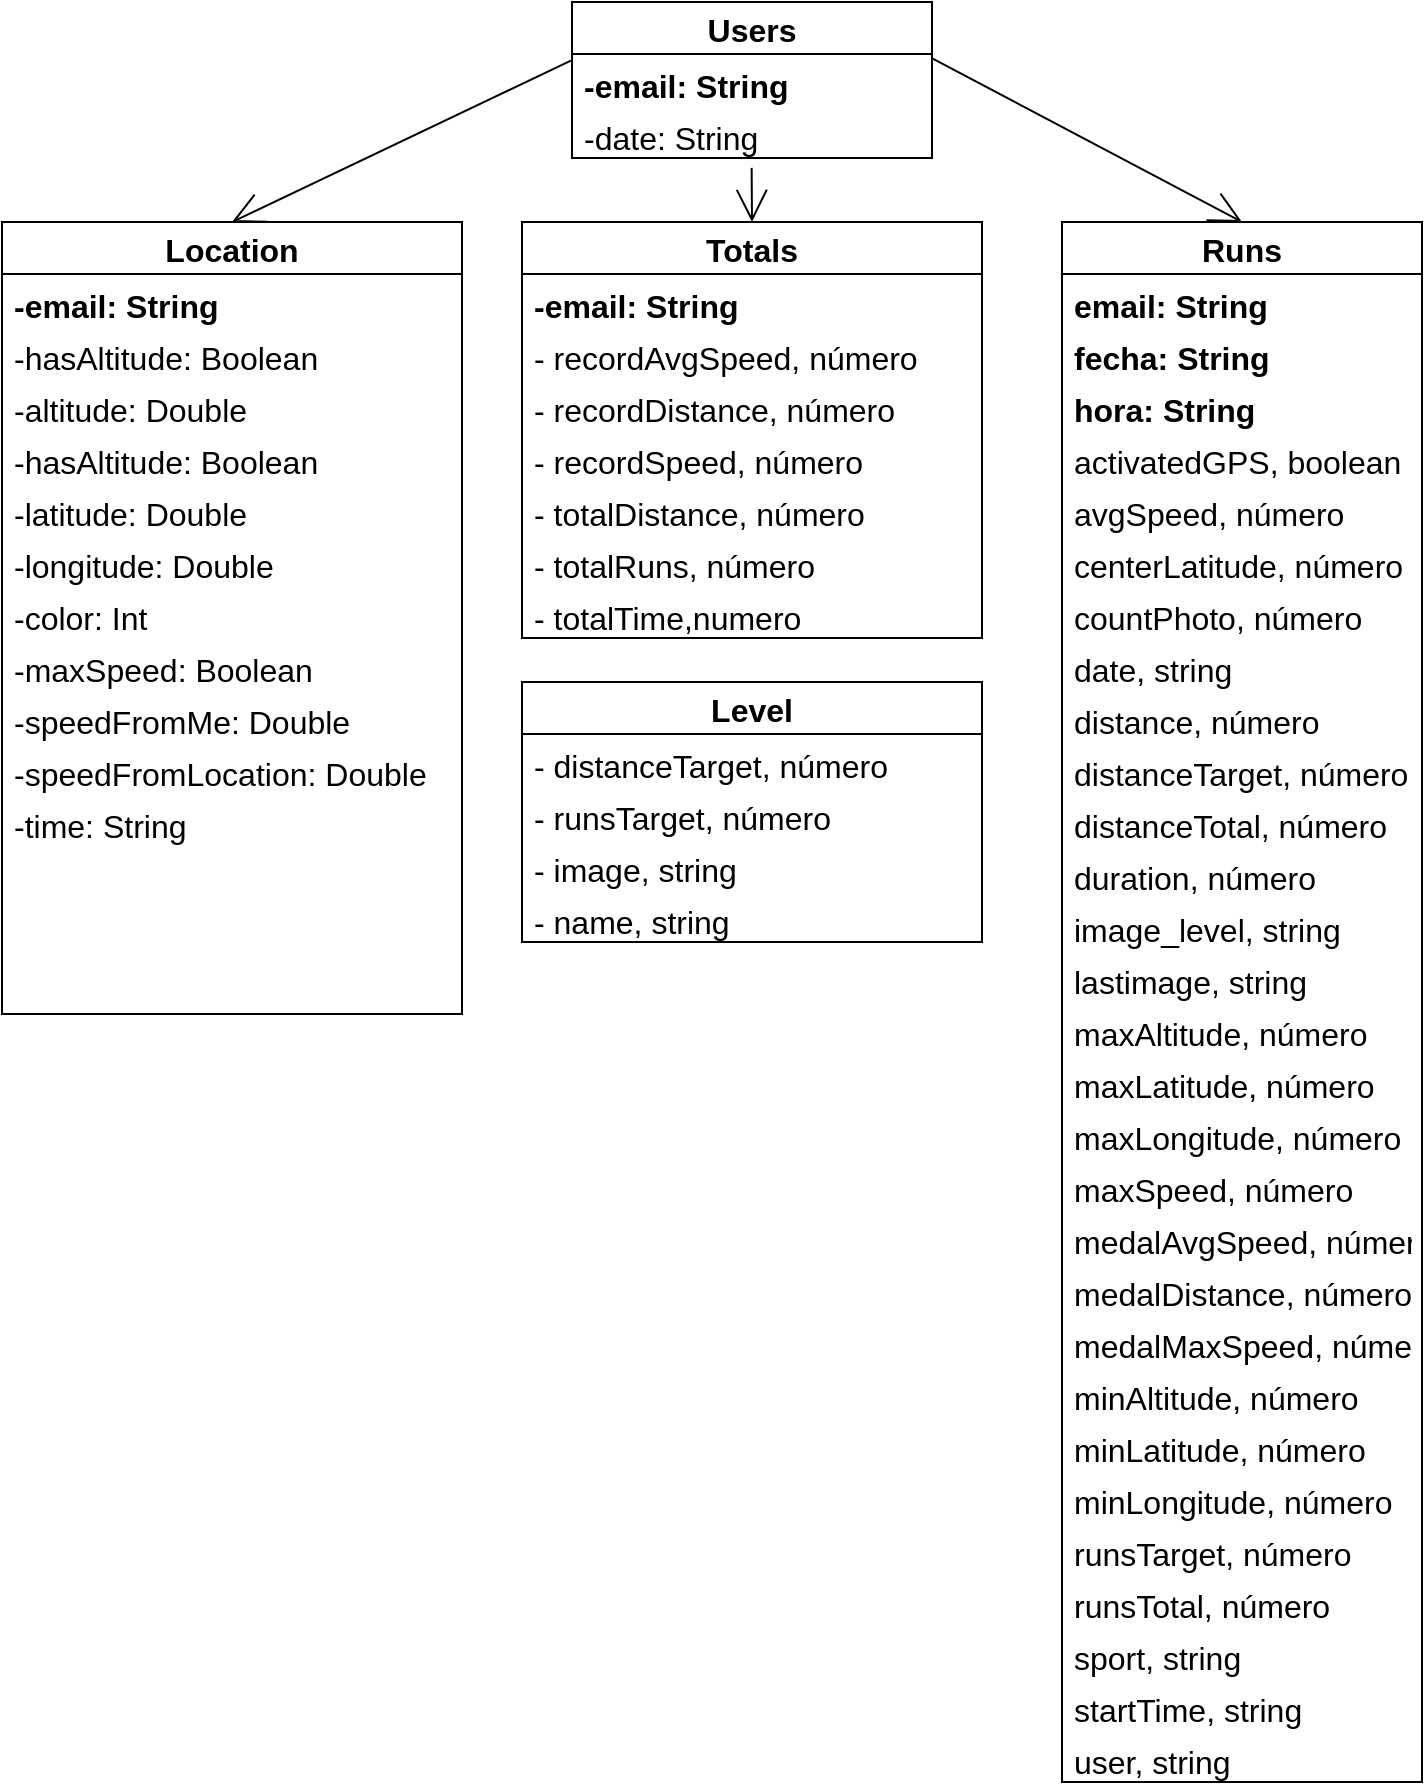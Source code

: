 <mxfile version="21.0.6" type="device"><diagram id="Qes3c--LHh9wKQZiWVYJ" name="Página-1"><mxGraphModel dx="1802" dy="794" grid="1" gridSize="10" guides="1" tooltips="1" connect="1" arrows="1" fold="1" page="1" pageScale="1" pageWidth="827" pageHeight="1169" math="0" shadow="0"><root><mxCell id="0"/><mxCell id="1" parent="0"/><mxCell id="5DInG_C7aPqTVyGzK8pV-1" value="Location" style="swimlane;fontStyle=1;childLayout=stackLayout;horizontal=1;startSize=26;horizontalStack=0;resizeParent=1;resizeParentMax=0;resizeLast=0;collapsible=1;marginBottom=0;fontSize=16;" parent="1" vertex="1"><mxGeometry x="20" y="120" width="230" height="396" as="geometry"/></mxCell><mxCell id="5DInG_C7aPqTVyGzK8pV-54" value="-email: String" style="text;strokeColor=none;fillColor=none;align=left;verticalAlign=top;spacingLeft=4;spacingRight=4;overflow=hidden;rotatable=0;points=[[0,0.5],[1,0.5]];portConstraint=eastwest;fontSize=16;fontStyle=1" parent="5DInG_C7aPqTVyGzK8pV-1" vertex="1"><mxGeometry y="26" width="230" height="26" as="geometry"/></mxCell><mxCell id="5DInG_C7aPqTVyGzK8pV-2" value="-hasAltitude: Boolean" style="text;strokeColor=none;fillColor=none;align=left;verticalAlign=top;spacingLeft=4;spacingRight=4;overflow=hidden;rotatable=0;points=[[0,0.5],[1,0.5]];portConstraint=eastwest;fontSize=16;" parent="5DInG_C7aPqTVyGzK8pV-1" vertex="1"><mxGeometry y="52" width="230" height="26" as="geometry"/></mxCell><mxCell id="5DInG_C7aPqTVyGzK8pV-3" value="-altitude: Double" style="text;strokeColor=none;fillColor=none;align=left;verticalAlign=top;spacingLeft=4;spacingRight=4;overflow=hidden;rotatable=0;points=[[0,0.5],[1,0.5]];portConstraint=eastwest;fontSize=16;" parent="5DInG_C7aPqTVyGzK8pV-1" vertex="1"><mxGeometry y="78" width="230" height="26" as="geometry"/></mxCell><mxCell id="5DInG_C7aPqTVyGzK8pV-53" value="-hasAltitude: Boolean" style="text;strokeColor=none;fillColor=none;align=left;verticalAlign=top;spacingLeft=4;spacingRight=4;overflow=hidden;rotatable=0;points=[[0,0.5],[1,0.5]];portConstraint=eastwest;fontSize=16;" parent="5DInG_C7aPqTVyGzK8pV-1" vertex="1"><mxGeometry y="104" width="230" height="26" as="geometry"/></mxCell><mxCell id="5DInG_C7aPqTVyGzK8pV-4" value="-latitude: Double" style="text;strokeColor=none;fillColor=none;align=left;verticalAlign=top;spacingLeft=4;spacingRight=4;overflow=hidden;rotatable=0;points=[[0,0.5],[1,0.5]];portConstraint=eastwest;fontSize=16;" parent="5DInG_C7aPqTVyGzK8pV-1" vertex="1"><mxGeometry y="130" width="230" height="26" as="geometry"/></mxCell><mxCell id="5DInG_C7aPqTVyGzK8pV-5" value="-longitude: Double" style="text;strokeColor=none;fillColor=none;align=left;verticalAlign=top;spacingLeft=4;spacingRight=4;overflow=hidden;rotatable=0;points=[[0,0.5],[1,0.5]];portConstraint=eastwest;fontSize=16;" parent="5DInG_C7aPqTVyGzK8pV-1" vertex="1"><mxGeometry y="156" width="230" height="26" as="geometry"/></mxCell><mxCell id="5DInG_C7aPqTVyGzK8pV-6" value="-color: Int" style="text;strokeColor=none;fillColor=none;align=left;verticalAlign=top;spacingLeft=4;spacingRight=4;overflow=hidden;rotatable=0;points=[[0,0.5],[1,0.5]];portConstraint=eastwest;fontSize=16;" parent="5DInG_C7aPqTVyGzK8pV-1" vertex="1"><mxGeometry y="182" width="230" height="26" as="geometry"/></mxCell><mxCell id="5DInG_C7aPqTVyGzK8pV-7" value="-maxSpeed: Boolean" style="text;strokeColor=none;fillColor=none;align=left;verticalAlign=top;spacingLeft=4;spacingRight=4;overflow=hidden;rotatable=0;points=[[0,0.5],[1,0.5]];portConstraint=eastwest;fontSize=16;" parent="5DInG_C7aPqTVyGzK8pV-1" vertex="1"><mxGeometry y="208" width="230" height="26" as="geometry"/></mxCell><mxCell id="5DInG_C7aPqTVyGzK8pV-8" value="-speedFromMe: Double" style="text;strokeColor=none;fillColor=none;align=left;verticalAlign=top;spacingLeft=4;spacingRight=4;overflow=hidden;rotatable=0;points=[[0,0.5],[1,0.5]];portConstraint=eastwest;fontSize=16;" parent="5DInG_C7aPqTVyGzK8pV-1" vertex="1"><mxGeometry y="234" width="230" height="26" as="geometry"/></mxCell><mxCell id="5DInG_C7aPqTVyGzK8pV-9" value="-speedFromLocation: Double" style="text;strokeColor=none;fillColor=none;align=left;verticalAlign=top;spacingLeft=4;spacingRight=4;overflow=hidden;rotatable=0;points=[[0,0.5],[1,0.5]];portConstraint=eastwest;fontSize=16;" parent="5DInG_C7aPqTVyGzK8pV-1" vertex="1"><mxGeometry y="260" width="230" height="26" as="geometry"/></mxCell><mxCell id="5DInG_C7aPqTVyGzK8pV-10" value="-time: String" style="text;strokeColor=none;fillColor=none;align=left;verticalAlign=top;spacingLeft=4;spacingRight=4;overflow=hidden;rotatable=0;points=[[0,0.5],[1,0.5]];portConstraint=eastwest;fontSize=16;" parent="5DInG_C7aPqTVyGzK8pV-1" vertex="1"><mxGeometry y="286" width="230" height="110" as="geometry"/></mxCell><mxCell id="5DInG_C7aPqTVyGzK8pV-11" value="Runs" style="swimlane;fontStyle=1;childLayout=stackLayout;horizontal=1;startSize=26;horizontalStack=0;resizeParent=1;resizeParentMax=0;resizeLast=0;collapsible=1;marginBottom=0;fontSize=16;" parent="1" vertex="1"><mxGeometry x="550" y="120" width="180" height="780" as="geometry"/></mxCell><mxCell id="5DInG_C7aPqTVyGzK8pV-12" value="email: String&#10;" style="text;strokeColor=none;fillColor=none;align=left;verticalAlign=top;spacingLeft=4;spacingRight=4;overflow=hidden;rotatable=0;points=[[0,0.5],[1,0.5]];portConstraint=eastwest;fontSize=16;fontStyle=1" parent="5DInG_C7aPqTVyGzK8pV-11" vertex="1"><mxGeometry y="26" width="180" height="26" as="geometry"/></mxCell><mxCell id="5DInG_C7aPqTVyGzK8pV-58" value="fecha: String&#10;" style="text;strokeColor=none;fillColor=none;align=left;verticalAlign=top;spacingLeft=4;spacingRight=4;overflow=hidden;rotatable=0;points=[[0,0.5],[1,0.5]];portConstraint=eastwest;fontSize=16;fontStyle=1" parent="5DInG_C7aPqTVyGzK8pV-11" vertex="1"><mxGeometry y="52" width="180" height="26" as="geometry"/></mxCell><mxCell id="5DInG_C7aPqTVyGzK8pV-60" value="hora: String" style="text;strokeColor=none;fillColor=none;align=left;verticalAlign=top;spacingLeft=4;spacingRight=4;overflow=hidden;rotatable=0;points=[[0,0.5],[1,0.5]];portConstraint=eastwest;fontSize=16;fontStyle=1" parent="5DInG_C7aPqTVyGzK8pV-11" vertex="1"><mxGeometry y="78" width="180" height="26" as="geometry"/></mxCell><mxCell id="5DInG_C7aPqTVyGzK8pV-59" value="activatedGPS, boolean" style="text;strokeColor=none;fillColor=none;align=left;verticalAlign=top;spacingLeft=4;spacingRight=4;overflow=hidden;rotatable=0;points=[[0,0.5],[1,0.5]];portConstraint=eastwest;fontSize=16;" parent="5DInG_C7aPqTVyGzK8pV-11" vertex="1"><mxGeometry y="104" width="180" height="26" as="geometry"/></mxCell><mxCell id="5DInG_C7aPqTVyGzK8pV-13" value="avgSpeed, número" style="text;strokeColor=none;fillColor=none;align=left;verticalAlign=top;spacingLeft=4;spacingRight=4;overflow=hidden;rotatable=0;points=[[0,0.5],[1,0.5]];portConstraint=eastwest;fontSize=16;" parent="5DInG_C7aPqTVyGzK8pV-11" vertex="1"><mxGeometry y="130" width="180" height="26" as="geometry"/></mxCell><mxCell id="5DInG_C7aPqTVyGzK8pV-14" value="centerLatitude, número" style="text;strokeColor=none;fillColor=none;align=left;verticalAlign=top;spacingLeft=4;spacingRight=4;overflow=hidden;rotatable=0;points=[[0,0.5],[1,0.5]];portConstraint=eastwest;fontSize=16;" parent="5DInG_C7aPqTVyGzK8pV-11" vertex="1"><mxGeometry y="156" width="180" height="26" as="geometry"/></mxCell><mxCell id="5DInG_C7aPqTVyGzK8pV-15" value="countPhoto, número" style="text;strokeColor=none;fillColor=none;align=left;verticalAlign=top;spacingLeft=4;spacingRight=4;overflow=hidden;rotatable=0;points=[[0,0.5],[1,0.5]];portConstraint=eastwest;fontSize=16;" parent="5DInG_C7aPqTVyGzK8pV-11" vertex="1"><mxGeometry y="182" width="180" height="26" as="geometry"/></mxCell><mxCell id="5DInG_C7aPqTVyGzK8pV-16" value="date, string" style="text;strokeColor=none;fillColor=none;align=left;verticalAlign=top;spacingLeft=4;spacingRight=4;overflow=hidden;rotatable=0;points=[[0,0.5],[1,0.5]];portConstraint=eastwest;fontSize=16;" parent="5DInG_C7aPqTVyGzK8pV-11" vertex="1"><mxGeometry y="208" width="180" height="26" as="geometry"/></mxCell><mxCell id="5DInG_C7aPqTVyGzK8pV-17" value="distance, número" style="text;strokeColor=none;fillColor=none;align=left;verticalAlign=top;spacingLeft=4;spacingRight=4;overflow=hidden;rotatable=0;points=[[0,0.5],[1,0.5]];portConstraint=eastwest;fontSize=16;" parent="5DInG_C7aPqTVyGzK8pV-11" vertex="1"><mxGeometry y="234" width="180" height="26" as="geometry"/></mxCell><mxCell id="5DInG_C7aPqTVyGzK8pV-18" value="distanceTarget, número" style="text;strokeColor=none;fillColor=none;align=left;verticalAlign=top;spacingLeft=4;spacingRight=4;overflow=hidden;rotatable=0;points=[[0,0.5],[1,0.5]];portConstraint=eastwest;fontSize=16;" parent="5DInG_C7aPqTVyGzK8pV-11" vertex="1"><mxGeometry y="260" width="180" height="26" as="geometry"/></mxCell><mxCell id="5DInG_C7aPqTVyGzK8pV-19" value="distanceTotal, número" style="text;strokeColor=none;fillColor=none;align=left;verticalAlign=top;spacingLeft=4;spacingRight=4;overflow=hidden;rotatable=0;points=[[0,0.5],[1,0.5]];portConstraint=eastwest;fontSize=16;" parent="5DInG_C7aPqTVyGzK8pV-11" vertex="1"><mxGeometry y="286" width="180" height="26" as="geometry"/></mxCell><mxCell id="5DInG_C7aPqTVyGzK8pV-20" value="duration, número" style="text;strokeColor=none;fillColor=none;align=left;verticalAlign=top;spacingLeft=4;spacingRight=4;overflow=hidden;rotatable=0;points=[[0,0.5],[1,0.5]];portConstraint=eastwest;fontSize=16;" parent="5DInG_C7aPqTVyGzK8pV-11" vertex="1"><mxGeometry y="312" width="180" height="26" as="geometry"/></mxCell><mxCell id="5DInG_C7aPqTVyGzK8pV-21" value="image_level, string" style="text;strokeColor=none;fillColor=none;align=left;verticalAlign=top;spacingLeft=4;spacingRight=4;overflow=hidden;rotatable=0;points=[[0,0.5],[1,0.5]];portConstraint=eastwest;fontSize=16;" parent="5DInG_C7aPqTVyGzK8pV-11" vertex="1"><mxGeometry y="338" width="180" height="26" as="geometry"/></mxCell><mxCell id="5DInG_C7aPqTVyGzK8pV-22" value="lastimage, string" style="text;strokeColor=none;fillColor=none;align=left;verticalAlign=top;spacingLeft=4;spacingRight=4;overflow=hidden;rotatable=0;points=[[0,0.5],[1,0.5]];portConstraint=eastwest;fontSize=16;" parent="5DInG_C7aPqTVyGzK8pV-11" vertex="1"><mxGeometry y="364" width="180" height="26" as="geometry"/></mxCell><mxCell id="5DInG_C7aPqTVyGzK8pV-23" value="maxAltitude, número" style="text;strokeColor=none;fillColor=none;align=left;verticalAlign=top;spacingLeft=4;spacingRight=4;overflow=hidden;rotatable=0;points=[[0,0.5],[1,0.5]];portConstraint=eastwest;fontSize=16;" parent="5DInG_C7aPqTVyGzK8pV-11" vertex="1"><mxGeometry y="390" width="180" height="26" as="geometry"/></mxCell><mxCell id="5DInG_C7aPqTVyGzK8pV-24" value="maxLatitude, número" style="text;strokeColor=none;fillColor=none;align=left;verticalAlign=top;spacingLeft=4;spacingRight=4;overflow=hidden;rotatable=0;points=[[0,0.5],[1,0.5]];portConstraint=eastwest;fontSize=16;" parent="5DInG_C7aPqTVyGzK8pV-11" vertex="1"><mxGeometry y="416" width="180" height="26" as="geometry"/></mxCell><mxCell id="5DInG_C7aPqTVyGzK8pV-25" value="maxLongitude, número" style="text;strokeColor=none;fillColor=none;align=left;verticalAlign=top;spacingLeft=4;spacingRight=4;overflow=hidden;rotatable=0;points=[[0,0.5],[1,0.5]];portConstraint=eastwest;fontSize=16;" parent="5DInG_C7aPqTVyGzK8pV-11" vertex="1"><mxGeometry y="442" width="180" height="26" as="geometry"/></mxCell><mxCell id="5DInG_C7aPqTVyGzK8pV-26" value="maxSpeed, número" style="text;strokeColor=none;fillColor=none;align=left;verticalAlign=top;spacingLeft=4;spacingRight=4;overflow=hidden;rotatable=0;points=[[0,0.5],[1,0.5]];portConstraint=eastwest;fontSize=16;" parent="5DInG_C7aPqTVyGzK8pV-11" vertex="1"><mxGeometry y="468" width="180" height="26" as="geometry"/></mxCell><mxCell id="5DInG_C7aPqTVyGzK8pV-27" value="medalAvgSpeed, número" style="text;strokeColor=none;fillColor=none;align=left;verticalAlign=top;spacingLeft=4;spacingRight=4;overflow=hidden;rotatable=0;points=[[0,0.5],[1,0.5]];portConstraint=eastwest;fontSize=16;" parent="5DInG_C7aPqTVyGzK8pV-11" vertex="1"><mxGeometry y="494" width="180" height="26" as="geometry"/></mxCell><mxCell id="5DInG_C7aPqTVyGzK8pV-28" value="medalDistance, número" style="text;strokeColor=none;fillColor=none;align=left;verticalAlign=top;spacingLeft=4;spacingRight=4;overflow=hidden;rotatable=0;points=[[0,0.5],[1,0.5]];portConstraint=eastwest;fontSize=16;" parent="5DInG_C7aPqTVyGzK8pV-11" vertex="1"><mxGeometry y="520" width="180" height="26" as="geometry"/></mxCell><mxCell id="5DInG_C7aPqTVyGzK8pV-29" value="medalMaxSpeed, número" style="text;strokeColor=none;fillColor=none;align=left;verticalAlign=top;spacingLeft=4;spacingRight=4;overflow=hidden;rotatable=0;points=[[0,0.5],[1,0.5]];portConstraint=eastwest;fontSize=16;" parent="5DInG_C7aPqTVyGzK8pV-11" vertex="1"><mxGeometry y="546" width="180" height="26" as="geometry"/></mxCell><mxCell id="5DInG_C7aPqTVyGzK8pV-30" value="minAltitude, número" style="text;strokeColor=none;fillColor=none;align=left;verticalAlign=top;spacingLeft=4;spacingRight=4;overflow=hidden;rotatable=0;points=[[0,0.5],[1,0.5]];portConstraint=eastwest;fontSize=16;" parent="5DInG_C7aPqTVyGzK8pV-11" vertex="1"><mxGeometry y="572" width="180" height="26" as="geometry"/></mxCell><mxCell id="5DInG_C7aPqTVyGzK8pV-31" value="minLatitude, número" style="text;strokeColor=none;fillColor=none;align=left;verticalAlign=top;spacingLeft=4;spacingRight=4;overflow=hidden;rotatable=0;points=[[0,0.5],[1,0.5]];portConstraint=eastwest;fontSize=16;" parent="5DInG_C7aPqTVyGzK8pV-11" vertex="1"><mxGeometry y="598" width="180" height="26" as="geometry"/></mxCell><mxCell id="5DInG_C7aPqTVyGzK8pV-32" value="minLongitude, número" style="text;strokeColor=none;fillColor=none;align=left;verticalAlign=top;spacingLeft=4;spacingRight=4;overflow=hidden;rotatable=0;points=[[0,0.5],[1,0.5]];portConstraint=eastwest;fontSize=16;" parent="5DInG_C7aPqTVyGzK8pV-11" vertex="1"><mxGeometry y="624" width="180" height="26" as="geometry"/></mxCell><mxCell id="5DInG_C7aPqTVyGzK8pV-33" value="runsTarget, número" style="text;strokeColor=none;fillColor=none;align=left;verticalAlign=top;spacingLeft=4;spacingRight=4;overflow=hidden;rotatable=0;points=[[0,0.5],[1,0.5]];portConstraint=eastwest;fontSize=16;" parent="5DInG_C7aPqTVyGzK8pV-11" vertex="1"><mxGeometry y="650" width="180" height="26" as="geometry"/></mxCell><mxCell id="5DInG_C7aPqTVyGzK8pV-34" value="runsTotal, número" style="text;strokeColor=none;fillColor=none;align=left;verticalAlign=top;spacingLeft=4;spacingRight=4;overflow=hidden;rotatable=0;points=[[0,0.5],[1,0.5]];portConstraint=eastwest;fontSize=16;" parent="5DInG_C7aPqTVyGzK8pV-11" vertex="1"><mxGeometry y="676" width="180" height="26" as="geometry"/></mxCell><mxCell id="5DInG_C7aPqTVyGzK8pV-35" value="sport, string" style="text;strokeColor=none;fillColor=none;align=left;verticalAlign=top;spacingLeft=4;spacingRight=4;overflow=hidden;rotatable=0;points=[[0,0.5],[1,0.5]];portConstraint=eastwest;fontSize=16;" parent="5DInG_C7aPqTVyGzK8pV-11" vertex="1"><mxGeometry y="702" width="180" height="26" as="geometry"/></mxCell><mxCell id="5DInG_C7aPqTVyGzK8pV-36" value="startTime, string" style="text;strokeColor=none;fillColor=none;align=left;verticalAlign=top;spacingLeft=4;spacingRight=4;overflow=hidden;rotatable=0;points=[[0,0.5],[1,0.5]];portConstraint=eastwest;fontSize=16;" parent="5DInG_C7aPqTVyGzK8pV-11" vertex="1"><mxGeometry y="728" width="180" height="26" as="geometry"/></mxCell><mxCell id="5DInG_C7aPqTVyGzK8pV-37" value="user, string" style="text;strokeColor=none;fillColor=none;align=left;verticalAlign=top;spacingLeft=4;spacingRight=4;overflow=hidden;rotatable=0;points=[[0,0.5],[1,0.5]];portConstraint=eastwest;fontSize=16;" parent="5DInG_C7aPqTVyGzK8pV-11" vertex="1"><mxGeometry y="754" width="180" height="26" as="geometry"/></mxCell><mxCell id="5DInG_C7aPqTVyGzK8pV-38" value="Level" style="swimlane;fontStyle=1;childLayout=stackLayout;horizontal=1;startSize=26;horizontalStack=0;resizeParent=1;resizeParentMax=0;resizeLast=0;collapsible=1;marginBottom=0;fontSize=16;" parent="1" vertex="1"><mxGeometry x="280" y="350" width="230" height="130" as="geometry"/></mxCell><mxCell id="5DInG_C7aPqTVyGzK8pV-39" value="- distanceTarget, número " style="text;strokeColor=none;fillColor=none;align=left;verticalAlign=top;spacingLeft=4;spacingRight=4;overflow=hidden;rotatable=0;points=[[0,0.5],[1,0.5]];portConstraint=eastwest;fontSize=16;" parent="5DInG_C7aPqTVyGzK8pV-38" vertex="1"><mxGeometry y="26" width="230" height="26" as="geometry"/></mxCell><mxCell id="5DInG_C7aPqTVyGzK8pV-40" value="- runsTarget, número" style="text;strokeColor=none;fillColor=none;align=left;verticalAlign=top;spacingLeft=4;spacingRight=4;overflow=hidden;rotatable=0;points=[[0,0.5],[1,0.5]];portConstraint=eastwest;fontSize=16;" parent="5DInG_C7aPqTVyGzK8pV-38" vertex="1"><mxGeometry y="52" width="230" height="26" as="geometry"/></mxCell><mxCell id="5DInG_C7aPqTVyGzK8pV-41" value="- image, string" style="text;strokeColor=none;fillColor=none;align=left;verticalAlign=top;spacingLeft=4;spacingRight=4;overflow=hidden;rotatable=0;points=[[0,0.5],[1,0.5]];portConstraint=eastwest;fontSize=16;" parent="5DInG_C7aPqTVyGzK8pV-38" vertex="1"><mxGeometry y="78" width="230" height="26" as="geometry"/></mxCell><mxCell id="5DInG_C7aPqTVyGzK8pV-42" value="- name, string" style="text;strokeColor=none;fillColor=none;align=left;verticalAlign=top;spacingLeft=4;spacingRight=4;overflow=hidden;rotatable=0;points=[[0,0.5],[1,0.5]];portConstraint=eastwest;fontSize=16;" parent="5DInG_C7aPqTVyGzK8pV-38" vertex="1"><mxGeometry y="104" width="230" height="26" as="geometry"/></mxCell><mxCell id="5DInG_C7aPqTVyGzK8pV-43" value="Totals" style="swimlane;fontStyle=1;childLayout=stackLayout;horizontal=1;startSize=26;horizontalStack=0;resizeParent=1;resizeParentMax=0;resizeLast=0;collapsible=1;marginBottom=0;fontSize=16;" parent="1" vertex="1"><mxGeometry x="280" y="120" width="230" height="208" as="geometry"><mxRectangle x="260" y="40" width="90" height="30" as="alternateBounds"/></mxGeometry></mxCell><mxCell id="5DInG_C7aPqTVyGzK8pV-57" value="-email: String" style="text;strokeColor=none;fillColor=none;align=left;verticalAlign=top;spacingLeft=4;spacingRight=4;overflow=hidden;rotatable=0;points=[[0,0.5],[1,0.5]];portConstraint=eastwest;fontSize=16;fontStyle=1" parent="5DInG_C7aPqTVyGzK8pV-43" vertex="1"><mxGeometry y="26" width="230" height="26" as="geometry"/></mxCell><mxCell id="5DInG_C7aPqTVyGzK8pV-44" value="- recordAvgSpeed, número" style="text;strokeColor=none;fillColor=none;align=left;verticalAlign=top;spacingLeft=4;spacingRight=4;overflow=hidden;rotatable=0;points=[[0,0.5],[1,0.5]];portConstraint=eastwest;fontSize=16;" parent="5DInG_C7aPqTVyGzK8pV-43" vertex="1"><mxGeometry y="52" width="230" height="26" as="geometry"/></mxCell><mxCell id="5DInG_C7aPqTVyGzK8pV-45" value="- recordDistance, número" style="text;strokeColor=none;fillColor=none;align=left;verticalAlign=top;spacingLeft=4;spacingRight=4;overflow=hidden;rotatable=0;points=[[0,0.5],[1,0.5]];portConstraint=eastwest;fontSize=16;" parent="5DInG_C7aPqTVyGzK8pV-43" vertex="1"><mxGeometry y="78" width="230" height="26" as="geometry"/></mxCell><mxCell id="5DInG_C7aPqTVyGzK8pV-46" value="- recordSpeed, número" style="text;strokeColor=none;fillColor=none;align=left;verticalAlign=top;spacingLeft=4;spacingRight=4;overflow=hidden;rotatable=0;points=[[0,0.5],[1,0.5]];portConstraint=eastwest;fontSize=16;" parent="5DInG_C7aPqTVyGzK8pV-43" vertex="1"><mxGeometry y="104" width="230" height="26" as="geometry"/></mxCell><mxCell id="5DInG_C7aPqTVyGzK8pV-47" value="- totalDistance, número" style="text;strokeColor=none;fillColor=none;align=left;verticalAlign=top;spacingLeft=4;spacingRight=4;overflow=hidden;rotatable=0;points=[[0,0.5],[1,0.5]];portConstraint=eastwest;fontSize=16;" parent="5DInG_C7aPqTVyGzK8pV-43" vertex="1"><mxGeometry y="130" width="230" height="26" as="geometry"/></mxCell><mxCell id="5DInG_C7aPqTVyGzK8pV-48" value="- totalRuns, número" style="text;strokeColor=none;fillColor=none;align=left;verticalAlign=top;spacingLeft=4;spacingRight=4;overflow=hidden;rotatable=0;points=[[0,0.5],[1,0.5]];portConstraint=eastwest;fontSize=16;" parent="5DInG_C7aPqTVyGzK8pV-43" vertex="1"><mxGeometry y="156" width="230" height="26" as="geometry"/></mxCell><mxCell id="5DInG_C7aPqTVyGzK8pV-49" value="- totalTime,numero" style="text;strokeColor=none;fillColor=none;align=left;verticalAlign=top;spacingLeft=4;spacingRight=4;overflow=hidden;rotatable=0;points=[[0,0.5],[1,0.5]];portConstraint=eastwest;fontSize=16;" parent="5DInG_C7aPqTVyGzK8pV-43" vertex="1"><mxGeometry y="182" width="230" height="26" as="geometry"/></mxCell><mxCell id="Z9IiGOhGeSQVvGTYRK8Z-9" style="edgeStyle=none;curved=1;rounded=0;orthogonalLoop=1;jettySize=auto;html=1;entryX=0.5;entryY=0;entryDx=0;entryDy=0;fontSize=12;endArrow=open;startSize=14;endSize=14;sourcePerimeterSpacing=8;targetPerimeterSpacing=8;exitX=1.002;exitY=0.09;exitDx=0;exitDy=0;exitPerimeter=0;" parent="1" source="5DInG_C7aPqTVyGzK8pV-51" target="5DInG_C7aPqTVyGzK8pV-11" edge="1"><mxGeometry relative="1" as="geometry"/></mxCell><mxCell id="5DInG_C7aPqTVyGzK8pV-50" value="Users" style="swimlane;fontStyle=1;childLayout=stackLayout;horizontal=1;startSize=26;horizontalStack=0;resizeParent=1;resizeParentMax=0;resizeLast=0;collapsible=1;marginBottom=0;fontSize=16;" parent="1" vertex="1"><mxGeometry x="305" y="10" width="180" height="78" as="geometry"/></mxCell><mxCell id="5DInG_C7aPqTVyGzK8pV-51" value="-email: String" style="text;strokeColor=none;fillColor=none;align=left;verticalAlign=top;spacingLeft=4;spacingRight=4;overflow=hidden;rotatable=0;points=[[0,0.5],[1,0.5]];portConstraint=eastwest;fontSize=16;fontStyle=1" parent="5DInG_C7aPqTVyGzK8pV-50" vertex="1"><mxGeometry y="26" width="180" height="26" as="geometry"/></mxCell><mxCell id="5DInG_C7aPqTVyGzK8pV-52" value="-date: String" style="text;strokeColor=none;fillColor=none;align=left;verticalAlign=top;spacingLeft=4;spacingRight=4;overflow=hidden;rotatable=0;points=[[0,0.5],[1,0.5]];portConstraint=eastwest;fontSize=16;" parent="5DInG_C7aPqTVyGzK8pV-50" vertex="1"><mxGeometry y="52" width="180" height="26" as="geometry"/></mxCell><mxCell id="Z9IiGOhGeSQVvGTYRK8Z-8" style="edgeStyle=none;curved=1;rounded=0;orthogonalLoop=1;jettySize=auto;html=1;entryX=0.5;entryY=0;entryDx=0;entryDy=0;fontSize=12;endArrow=open;startSize=14;endSize=14;sourcePerimeterSpacing=8;targetPerimeterSpacing=8;exitX=-0.003;exitY=0.127;exitDx=0;exitDy=0;exitPerimeter=0;" parent="1" source="5DInG_C7aPqTVyGzK8pV-51" target="5DInG_C7aPqTVyGzK8pV-1" edge="1"><mxGeometry relative="1" as="geometry"><mxPoint x="320" y="40" as="sourcePoint"/></mxGeometry></mxCell><mxCell id="Z9IiGOhGeSQVvGTYRK8Z-11" style="edgeStyle=none;curved=1;rounded=0;orthogonalLoop=1;jettySize=auto;html=1;entryX=0.5;entryY=0;entryDx=0;entryDy=0;fontSize=12;endArrow=open;startSize=14;endSize=14;sourcePerimeterSpacing=8;targetPerimeterSpacing=8;exitX=0.499;exitY=1.19;exitDx=0;exitDy=0;exitPerimeter=0;" parent="1" source="5DInG_C7aPqTVyGzK8pV-52" target="5DInG_C7aPqTVyGzK8pV-43" edge="1"><mxGeometry relative="1" as="geometry"><mxPoint x="400" y="90" as="sourcePoint"/></mxGeometry></mxCell></root></mxGraphModel></diagram></mxfile>